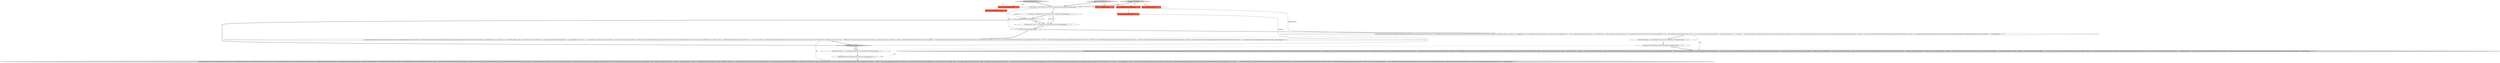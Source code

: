 digraph {
13 [style = filled, label = "boolean enableDrag@@@2@@@['0', '0', '1']", fillcolor = tomato, shape = box image = "AAA0AAABBB3BBB"];
4 [style = filled, label = "Transfer(( types = new Transfer((((edu.fdu.CPPDG.tinypdg.pe.ExpressionInfo@b403a@@@3@@@['1', '1', '1']", fillcolor = white, shape = ellipse image = "AAA0AAABBB1BBB"];
22 [style = filled, label = "boolean enableDrop@@@2@@@['0', '0', '1']", fillcolor = tomato, shape = box image = "AAA0AAABBB3BBB"];
6 [style = filled, label = "final DragSource source = new DragSource(viewer.getControl(),operations)@@@8@@@['1', '1', '1']", fillcolor = white, shape = ellipse image = "AAA0AAABBB1BBB"];
12 [style = filled, label = "addDragSourceSupport['0', '1', '0']", fillcolor = lightgray, shape = diamond image = "AAA0AAABBB2BBB"];
15 [style = filled, label = "enableDrop@@@78@@@['0', '0', '1']", fillcolor = lightgray, shape = diamond image = "AAA0AAABBB3BBB"];
9 [style = filled, label = "addDragSourceSupport['1', '0', '0']", fillcolor = lightgray, shape = diamond image = "AAA0AAABBB1BBB"];
5 [style = filled, label = "int operations = DND.DROP_MOVE | DND.DROP_COPY | DND.DROP_LINK@@@6@@@['1', '1', '1']", fillcolor = white, shape = ellipse image = "AAA0AAABBB1BBB"];
19 [style = filled, label = "enableDrag@@@7@@@['0', '0', '1']", fillcolor = white, shape = diamond image = "AAA0AAABBB3BBB"];
11 [style = filled, label = "Viewer viewer@@@2@@@['0', '1', '0']", fillcolor = tomato, shape = box image = "AAA0AAABBB2BBB"];
8 [style = filled, label = "source.setTransfer(types)@@@9@@@['1', '1', '1']", fillcolor = white, shape = ellipse image = "AAA0AAABBB1BBB"];
20 [style = filled, label = "addDragAndDropSupport['0', '0', '1']", fillcolor = lightgray, shape = diamond image = "AAA0AAABBB3BBB"];
17 [style = filled, label = "final Viewer viewer@@@2@@@['0', '0', '1']", fillcolor = tomato, shape = box image = "AAA0AAABBB3BBB"];
1 [style = filled, label = "Viewer viewer@@@2@@@['1', '0', '0']", fillcolor = tomato, shape = box image = "AAA0AAABBB1BBB"];
10 [style = filled, label = "DropTarget dropTarget = new DropTarget(viewer.getControl(),DND.DROP_MOVE)@@@57@@@['1', '1', '0']", fillcolor = white, shape = ellipse image = "AAA0AAABBB1BBB"];
21 [style = filled, label = "source.addDragListener(new DragSourceListener(){@Override public void dragStart(DragSourceEvent event){selection = (IStructuredSelection)viewer.getSelection()}@Override public void dragSetData(DragSourceEvent event){if (!selection.isEmpty()) {List<DBNNode> nodes = new ArrayList<>()List<DBPNamedObject> objects = new ArrayList<>()String lineSeparator = CommonUtils.getLineSeparator()StringBuilder buf = new StringBuilder()for (Iterator<?> i = selection.iterator() i.hasNext() ){Object nextSelected = i.next()if (!(nextSelected instanceof DBNNode)) {continue}nodes.add((DBNNode)nextSelected)String nodeNameif (nextSelected instanceof DBNDatabaseNode && !(nextSelected instanceof DBNDataSource)) {DBSObject object = ((DBNDatabaseNode)nextSelected).getObject()if (object == null) {continue}nodeName = DBUtils.getObjectFullName(object,DBPEvaluationContext.UI)objects.add(object)}if (nextSelected instanceof DBNDataSource) {DBPDataSourceContainer object = ((DBNDataSource)nextSelected).getDataSourceContainer()nodeName = object.getName()objects.add(object)}{nodeName = ((DBNNode)nextSelected).getNodeTargetName()}if (buf.length() > 0) {buf.append(lineSeparator)}buf.append(nodeName)}if (TreeNodeTransfer.getInstance().isSupportedType(event.dataType)) {event.data = nodes}if (DatabaseObjectTransfer.getInstance().isSupportedType(event.dataType)) {event.data = objects}if (TextTransfer.getInstance().isSupportedType(event.dataType)) {event.data = buf.toString()}}{if (TreeNodeTransfer.getInstance().isSupportedType(event.dataType)) {event.data = Collections.emptyList()}if (DatabaseObjectTransfer.getInstance().isSupportedType(event.dataType)) {event.data = Collections.emptyList()}if (TextTransfer.getInstance().isSupportedType(event.dataType)) {event.data = \"\"}}}@Override public void dragFinished(DragSourceEvent event){}})@@@10@@@['0', '0', '1']", fillcolor = white, shape = ellipse image = "AAA0AAABBB3BBB"];
18 [style = filled, label = "dropTarget.addDropListener(new DropTargetListener(){@Override public void dragEnter(DropTargetEvent event){handleDragEvent(event)}@Override public void dragLeave(DropTargetEvent event){handleDragEvent(event)}@Override public void dragOperationChanged(DropTargetEvent event){handleDragEvent(event)}@Override public void dragOver(DropTargetEvent event){handleDragEvent(event)}@Override public void drop(DropTargetEvent event){handleDragEvent(event)if (event.detail == DND.DROP_MOVE) {moveNodes(event)}}@Override public void dropAccept(DropTargetEvent event){handleDragEvent(event)}private void handleDragEvent(DropTargetEvent event){event.detail = isDropSupported(event)? DND.DROP_MOVE: DND.DROP_NONEevent.feedback = DND.FEEDBACK_SELECT}private boolean isDropSupported(DropTargetEvent event){if (TreeNodeTransfer.getInstance().isSupportedType(event.currentDataType)) {Object curObjectif (event.item instanceof Item) {curObject = event.item.getData()}{curObject = null}@SuppressWarnings(\"unchecked\") Collection<DBNNode> nodesToDrop = (Collection<DBNNode>)event.dataif (curObject instanceof DBNNode) {if (!CommonUtils.isEmpty(nodesToDrop)) {for (DBNNode node : nodesToDrop){if (!((DBNNode)curObject).supportsDrop(node)) {return false}}return true}{return ((DBNNode)curObject).supportsDrop(null)}}if (curObject == null) {if (!CommonUtils.isEmpty(nodesToDrop)) {for (DBNNode node : nodesToDrop){if (!(node instanceof DBNDataSource)) {return false}}return true}{Widget widget = event.widgetif (widget instanceof DropTarget) {widget = ((DropTarget)widget).getControl()}return widget == viewer.getControl()}}}return false}private void moveNodes(DropTargetEvent event){if (TreeNodeTransfer.getInstance().isSupportedType(event.currentDataType)) {Object curObjectif (event.item instanceof Item) {curObject = event.item.getData()}{curObject = null}if (curObject instanceof DBNNode) {Collection<DBNNode> nodesToDrop = TreeNodeTransfer.getInstance().getObject()try {((DBNNode)curObject).dropNodes(nodesToDrop)}catch (DBException e) }if (curObject == null) {for (DBNNode node : TreeNodeTransfer.getInstance().getObject()){if (node instanceof DBNDataSource) {if (viewer.getInput() instanceof DatabaseNavigatorContent) {DBNNode rootNode = ((DatabaseNavigatorContent)viewer.getInput()).getRootNode()if (rootNode != null && rootNode.getOwnerProject() != null) {((DBNDataSource)node).moveToFolder(rootNode.getOwnerProject(),null)}}}if (node instanceof DBNLocalFolder) {((DBNLocalFolder)node).getFolder().setParent(null)}{continue}DBNModel.updateConfigAndRefreshDatabases(node)}}}}})@@@81@@@['0', '0', '1']", fillcolor = lightgray, shape = ellipse image = "AAA0AAABBB3BBB"];
2 [style = filled, label = "dropTarget.setTransfer(DatabaseTaskTransfer.getInstance())@@@58@@@['1', '1', '0']", fillcolor = white, shape = ellipse image = "AAA0AAABBB1BBB"];
16 [style = filled, label = "dropTarget.setTransfer(TreeNodeTransfer.getInstance())@@@80@@@['0', '0', '1']", fillcolor = white, shape = ellipse image = "AAA0AAABBB3BBB"];
0 [style = filled, label = "dropTarget.addDropListener(new DropTargetListener(){@Override public void dragEnter(DropTargetEvent event){handleDragEvent(event)}@Override public void dragLeave(DropTargetEvent event){handleDragEvent(event)}@Override public void dragOperationChanged(DropTargetEvent event){handleDragEvent(event)}@Override public void dragOver(DropTargetEvent event){handleDragEvent(event)}@Override public void drop(DropTargetEvent event){handleDragEvent(event)if (event.detail == DND.DROP_MOVE) {moveNodes(event)}}@Override public void dropAccept(DropTargetEvent event){handleDragEvent(event)}private void handleDragEvent(DropTargetEvent event){event.detail = isDropSupported(event)? DND.DROP_MOVE: DND.DROP_NONEevent.feedback = DND.FEEDBACK_SELECT}private boolean isDropSupported(DropTargetEvent event){if (DatabaseTaskTransfer.getInstance().isSupportedType(event.currentDataType)) {Object curObjectif (event.item instanceof Item) {curObject = event.item.getData()}{curObject = null}if (curObject instanceof DBTTask || curObject instanceof DBTTaskFolder) {return true}if (curObject instanceof TaskCategoryNode) {return ((TaskCategoryNode)curObject).taskFolder != null}if (curObject instanceof TaskTypeNode) {return ((TaskTypeNode)curObject).taskFolder != null}}return false}private void moveNodes(DropTargetEvent event){Object curObjectif (event.item instanceof Item) {curObject = event.item.getData()}{return}if (curObject instanceof DBTTask || curObject instanceof DBTTaskFolder || curObject instanceof TaskCategoryNode || curObject instanceof TaskTypeNode) {DBTTaskFolder taskFolderif (curObject instanceof DBTTask) {taskFolder = ((DBTTask)curObject).getTaskFolder()}if (curObject instanceof TaskCategoryNode) {taskFolder = ((TaskCategoryNode)curObject).taskFolder}if (curObject instanceof TaskTypeNode) {taskFolder = ((TaskTypeNode)curObject).taskFolder}{taskFolder = (DBTTaskFolder)curObject}if (taskFolder == null) {return}if (event.data instanceof DatabaseTaskTransfer.Data) {List<DBTTask> tasksToDrop = ((DatabaseTaskTransfer.Data)event.data).getTasks()if (!CommonUtils.isEmpty(tasksToDrop)) {for (DBTTask task : tasksToDrop){if (task instanceof TaskImpl && task.getProject() == taskFolder.getProject()) {((TaskImpl)task).setTaskFolder(taskFolder)taskFolder.addTaskToFolder(task)}}TaskRegistry.getInstance().notifyTaskFoldersListeners(new DBTTaskFolderEvent(taskFolder,DBTTaskFolderEvent.Action.TASK_FOLDER_REMOVE))}}}}})@@@59@@@['1', '1', '0']", fillcolor = lightgray, shape = ellipse image = "AAA0AAABBB1BBB"];
7 [style = filled, label = "source.addDragListener(new DragSourceAdapter(){@Override public void dragStart(DragSourceEvent event){selection = (IStructuredSelection)viewer.getSelection()}@Override public void dragSetData(DragSourceEvent event){if (!selection.isEmpty()) {List<DBTTask> tasks = new ArrayList<>()StringBuilder buf = new StringBuilder()for (Object nextSelected : selection.toArray()){if (draggableChecker != null && !draggableChecker.select(nextSelected)) {continue}DBTTask task = nullif (nextSelected instanceof DBTTask) {task = (DBTTask)nextSelected}if (nextSelected instanceof DBTTaskReference) {task = ((DBTTaskReference)nextSelected).getTask()}if (task == null) {continue}tasks.add(task)String taskName = task.getName()if (buf.length() > 0) {buf.append(\", \")}buf.append(taskName)}if (DatabaseTaskTransfer.getInstance().isSupportedType(event.dataType)) {event.data = new DatabaseTaskTransfer.Data(viewer.getControl(),tasks)}if (TextTransfer.getInstance().isSupportedType(event.dataType)) {event.data = buf.toString()}}{if (DatabaseTaskTransfer.getInstance().isSupportedType(event.dataType)) {event.data = new DatabaseTaskTransfer.Data(viewer.getControl(),Collections.emptyList())}if (TextTransfer.getInstance().isSupportedType(event.dataType)) {event.data = \"\"}}}})@@@9@@@['1', '1', '0']", fillcolor = white, shape = ellipse image = "AAA0AAABBB1BBB"];
3 [style = filled, label = "IFilter draggableChecker@@@2@@@['1', '1', '0']", fillcolor = tomato, shape = box image = "AAA0AAABBB1BBB"];
14 [style = filled, label = "DropTarget dropTarget = new DropTarget(viewer.getControl(),DND.DROP_MOVE)@@@79@@@['0', '0', '1']", fillcolor = white, shape = ellipse image = "AAA0AAABBB3BBB"];
19->21 [style = dotted, label="true"];
5->19 [style = bold, label=""];
19->6 [style = bold, label=""];
10->2 [style = bold, label=""];
14->16 [style = bold, label=""];
21->15 [style = bold, label=""];
9->4 [style = bold, label=""];
3->22 [style = dashed, label="0"];
7->10 [style = bold, label=""];
16->18 [style = bold, label=""];
12->11 [style = dotted, label="true"];
4->5 [style = bold, label=""];
12->4 [style = bold, label=""];
20->4 [style = bold, label=""];
15->18 [style = dotted, label="true"];
19->15 [style = bold, label=""];
9->1 [style = dotted, label="true"];
20->17 [style = dotted, label="true"];
13->19 [style = solid, label="enableDrag"];
6->8 [style = bold, label=""];
8->21 [style = bold, label=""];
19->8 [style = dotted, label="true"];
21->18 [style = solid, label="data"];
3->7 [style = solid, label="draggableChecker"];
7->0 [style = solid, label="data"];
2->16 [style = dashed, label="0"];
7->21 [style = dashed, label="0"];
15->14 [style = bold, label=""];
20->22 [style = dotted, label="true"];
20->13 [style = dotted, label="true"];
8->7 [style = bold, label=""];
15->16 [style = dotted, label="true"];
5->6 [style = solid, label="operations"];
2->0 [style = bold, label=""];
9->3 [style = dotted, label="true"];
22->15 [style = solid, label="enableDrop"];
15->14 [style = dotted, label="true"];
19->6 [style = dotted, label="true"];
4->8 [style = solid, label="types"];
5->6 [style = bold, label=""];
12->3 [style = dotted, label="true"];
}
